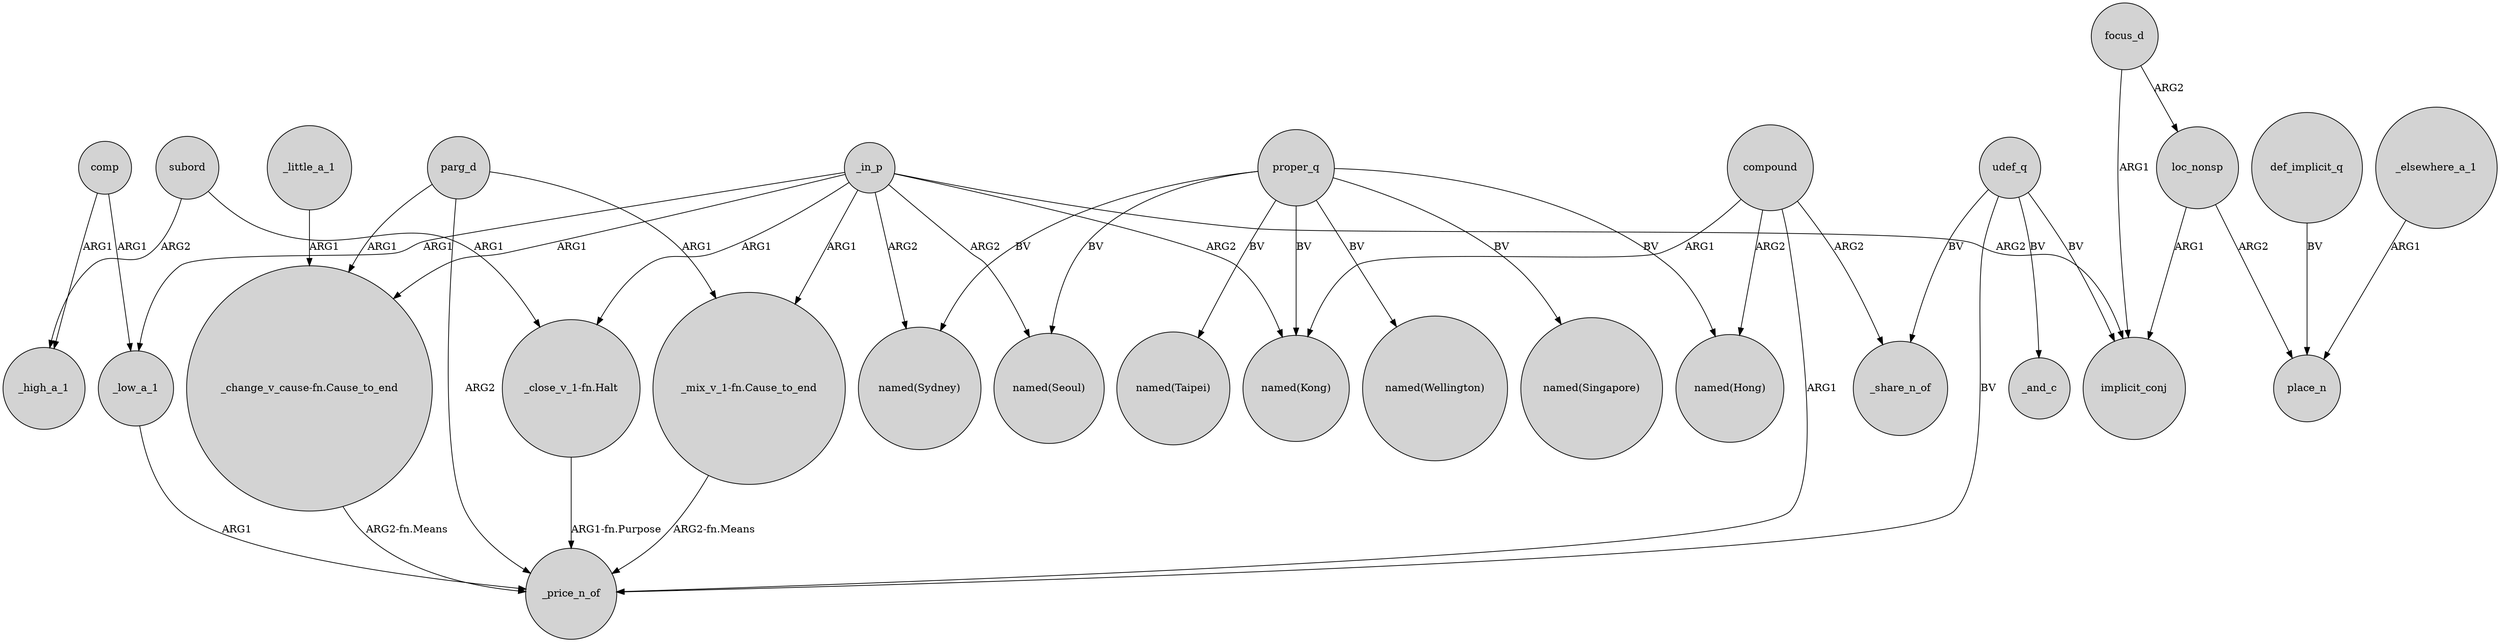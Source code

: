 digraph {
	node [shape=circle style=filled]
	comp -> _low_a_1 [label=ARG1]
	_little_a_1 -> "_change_v_cause-fn.Cause_to_end" [label=ARG1]
	def_implicit_q -> place_n [label=BV]
	_in_p -> "_close_v_1-fn.Halt" [label=ARG1]
	_in_p -> "named(Sydney)" [label=ARG2]
	udef_q -> _price_n_of [label=BV]
	_elsewhere_a_1 -> place_n [label=ARG1]
	_in_p -> implicit_conj [label=ARG2]
	subord -> "_close_v_1-fn.Halt" [label=ARG1]
	focus_d -> loc_nonsp [label=ARG2]
	_in_p -> "_mix_v_1-fn.Cause_to_end" [label=ARG1]
	proper_q -> "named(Wellington)" [label=BV]
	udef_q -> _and_c [label=BV]
	proper_q -> "named(Singapore)" [label=BV]
	_low_a_1 -> _price_n_of [label=ARG1]
	proper_q -> "named(Sydney)" [label=BV]
	_in_p -> "_change_v_cause-fn.Cause_to_end" [label=ARG1]
	loc_nonsp -> implicit_conj [label=ARG1]
	parg_d -> "_mix_v_1-fn.Cause_to_end" [label=ARG1]
	proper_q -> "named(Taipei)" [label=BV]
	subord -> _high_a_1 [label=ARG2]
	proper_q -> "named(Kong)" [label=BV]
	comp -> _high_a_1 [label=ARG1]
	udef_q -> _share_n_of [label=BV]
	_in_p -> "named(Seoul)" [label=ARG2]
	compound -> "named(Hong)" [label=ARG2]
	focus_d -> implicit_conj [label=ARG1]
	compound -> "named(Kong)" [label=ARG1]
	"_change_v_cause-fn.Cause_to_end" -> _price_n_of [label="ARG2-fn.Means"]
	compound -> _share_n_of [label=ARG2]
	"_mix_v_1-fn.Cause_to_end" -> _price_n_of [label="ARG2-fn.Means"]
	loc_nonsp -> place_n [label=ARG2]
	parg_d -> _price_n_of [label=ARG2]
	_in_p -> _low_a_1 [label=ARG1]
	parg_d -> "_change_v_cause-fn.Cause_to_end" [label=ARG1]
	"_close_v_1-fn.Halt" -> _price_n_of [label="ARG1-fn.Purpose"]
	proper_q -> "named(Hong)" [label=BV]
	compound -> _price_n_of [label=ARG1]
	proper_q -> "named(Seoul)" [label=BV]
	udef_q -> implicit_conj [label=BV]
	_in_p -> "named(Kong)" [label=ARG2]
}
